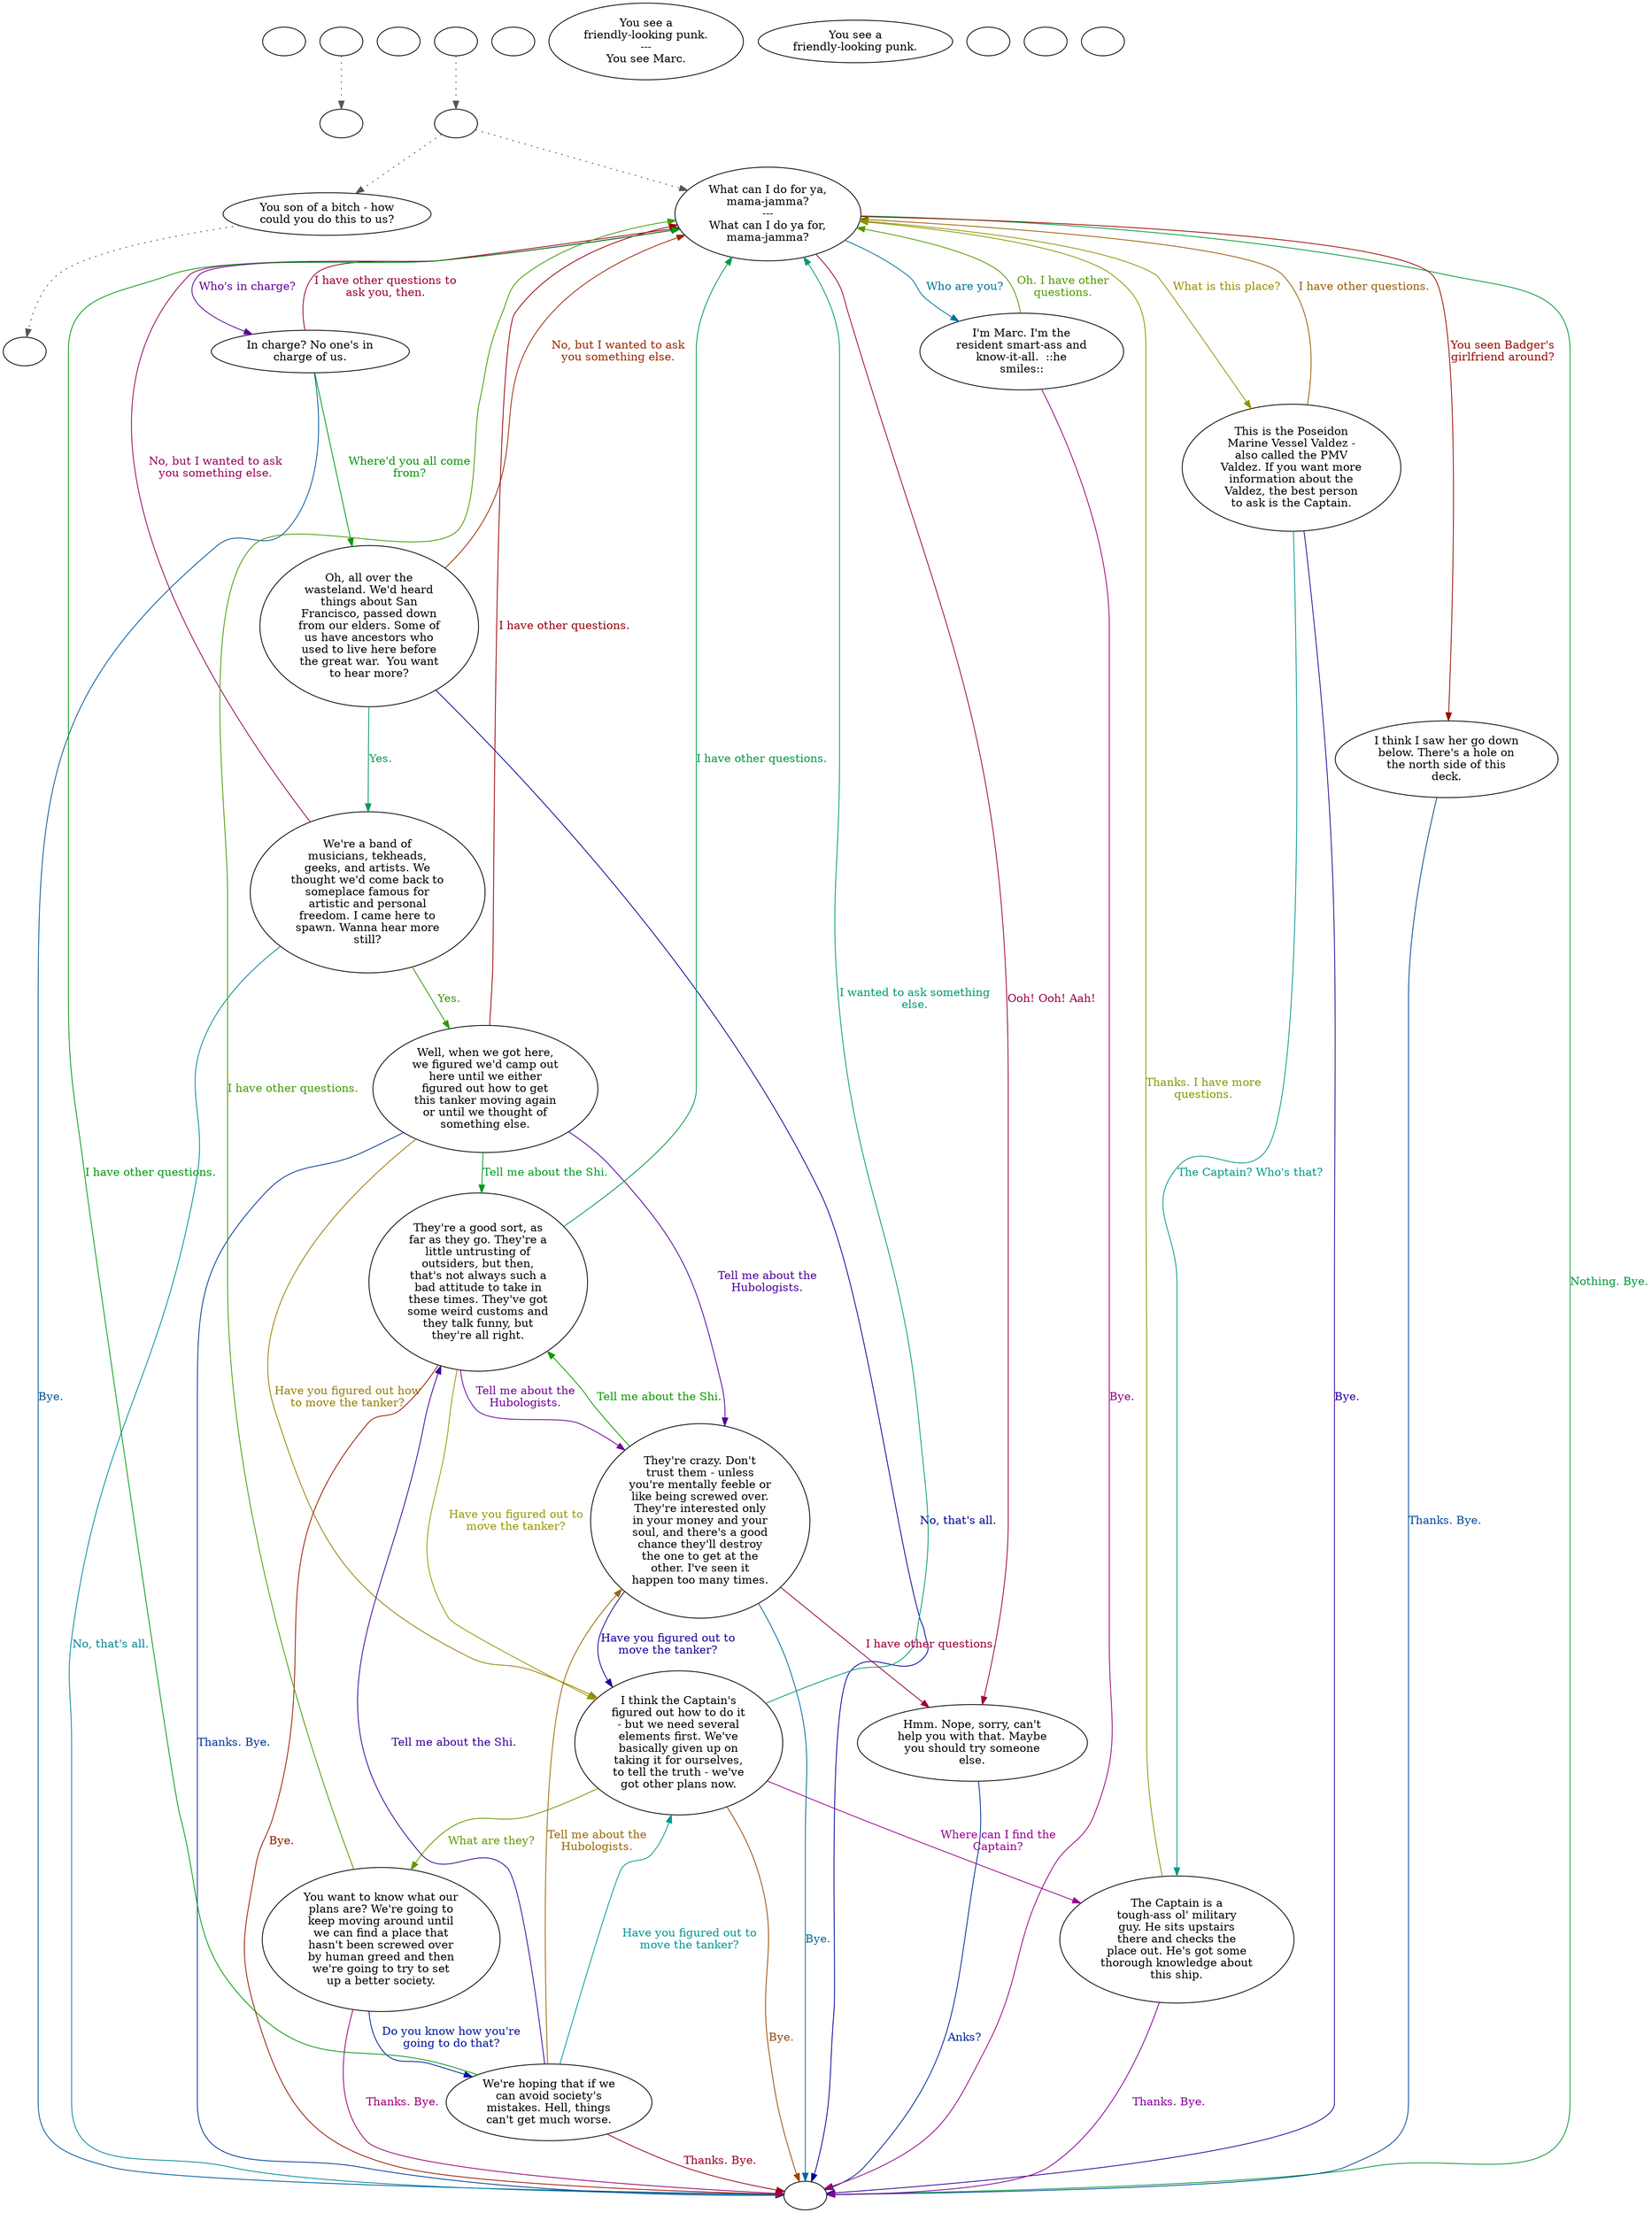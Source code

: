 digraph fcmarc {
  "checkPartyMembersNearDoor" [style=filled       fillcolor="#FFFFFF"       color="#000000"]
  "checkPartyMembersNearDoor" [label=""]
  "old_pickup_p_proc" [style=filled       fillcolor="#FFFFFF"       color="#000000"]
  "old_pickup_p_proc" [label=""]
  "pickup_p_proc" [style=filled       fillcolor="#FFFFFF"       color="#000000"]
  "pickup_p_proc" -> "old_pickup_p_proc" [style=dotted color="#555555"]
  "pickup_p_proc" [label=""]
  "start" [style=filled       fillcolor="#FFFFFF"       color="#000000"]
  "start" [label=""]
  "critter_p_proc" [style=filled       fillcolor="#FFFFFF"       color="#000000"]
  "critter_p_proc" -> "talk_p_proc" [style=dotted color="#555555"]
  "critter_p_proc" [label=""]
  "talk_p_proc" [style=filled       fillcolor="#FFFFFF"       color="#000000"]
  "talk_p_proc" -> "Node001" [style=dotted color="#555555"]
  "talk_p_proc" -> "Node002" [style=dotted color="#555555"]
  "talk_p_proc" [label=""]
  "destroy_p_proc" [style=filled       fillcolor="#FFFFFF"       color="#000000"]
  "destroy_p_proc" [label=""]
  "look_at_p_proc" [style=filled       fillcolor="#FFFFFF"       color="#000000"]
  "look_at_p_proc" [label="You see a\nfriendly-looking punk.\n---\nYou see Marc."]
  "description_p_proc" [style=filled       fillcolor="#FFFFFF"       color="#000000"]
  "description_p_proc" [label="You see a\nfriendly-looking punk."]
  "use_skill_on_p_proc" [style=filled       fillcolor="#FFFFFF"       color="#000000"]
  "use_skill_on_p_proc" [label=""]
  "damage_p_proc" [style=filled       fillcolor="#FFFFFF"       color="#000000"]
  "damage_p_proc" [label=""]
  "map_enter_p_proc" [style=filled       fillcolor="#FFFFFF"       color="#000000"]
  "map_enter_p_proc" [label=""]
  "Node998" [style=filled       fillcolor="#FFFFFF"       color="#000000"]
  "Node998" [label=""]
  "Node999" [style=filled       fillcolor="#FFFFFF"       color="#000000"]
  "Node999" [label=""]
  "Node001" [style=filled       fillcolor="#FFFFFF"       color="#000000"]
  "Node001" -> "Node998" [style=dotted color="#555555"]
  "Node001" [label="You son of a bitch - how\ncould you do this to us?"]
  "Node002" [style=filled       fillcolor="#FFFFFF"       color="#000000"]
  "Node002" [label="What can I do for ya,\nmama-jamma?\n---\nWhat can I do ya for,\nmama-jamma?"]
  "Node002" -> "Node003" [label="Ooh! Ooh! Aah!" color="#990049" fontcolor="#990049"]
  "Node002" -> "Node004" [label="Who are you?" color="#007599" fontcolor="#007599"]
  "Node002" -> "Node005" [label="What is this place?" color="#999000" fontcolor="#999000"]
  "Node002" -> "Node006" [label="Who's in charge?" color="#630099" fontcolor="#630099"]
  "Node002" -> "Node999" [label="Nothing. Bye." color="#009937" fontcolor="#009937"]
  "Node002" -> "Node016" [label="You seen Badger's\ngirlfriend around?" color="#990A00" fontcolor="#990A00"]
  "Node003" [style=filled       fillcolor="#FFFFFF"       color="#000000"]
  "Node003" [label="Hmm. Nope, sorry, can't\nhelp you with that. Maybe\nyou should try someone\nelse."]
  "Node003" -> "Node999" [label="Anks?" color="#002399" fontcolor="#002399"]
  "Node004" [style=filled       fillcolor="#FFFFFF"       color="#000000"]
  "Node004" [label="I'm Marc. I'm the\nresident smart-ass and\nknow-it-all.  ::he\nsmiles::"]
  "Node004" -> "Node002" [label="Oh. I have other\nquestions." color="#4F9900" fontcolor="#4F9900"]
  "Node004" -> "Node999" [label="Bye." color="#99007C" fontcolor="#99007C"]
  "Node005" [style=filled       fillcolor="#FFFFFF"       color="#000000"]
  "Node005" [label="This is the Poseidon\nMarine Vessel Valdez -\nalso called the PMV\nValdez. If you want more\ninformation about the\nValdez, the best person\nto ask is the Captain."]
  "Node005" -> "Node007" [label="The Captain? Who's that?" color="#00998A" fontcolor="#00998A"]
  "Node005" -> "Node002" [label="I have other questions." color="#995D00" fontcolor="#995D00"]
  "Node005" -> "Node999" [label="Bye." color="#300099" fontcolor="#300099"]
  "Node006" [style=filled       fillcolor="#FFFFFF"       color="#000000"]
  "Node006" [label="In charge? No one's in\ncharge of us."]
  "Node006" -> "Node008" [label="Where'd you all come\nfrom?" color="#009904" fontcolor="#009904"]
  "Node006" -> "Node002" [label="I have other questions to\nask you, then." color="#990029" fontcolor="#990029"]
  "Node006" -> "Node999" [label="Bye." color="#005699" fontcolor="#005699"]
  "Node007" [style=filled       fillcolor="#FFFFFF"       color="#000000"]
  "Node007" [label="The Captain is a\ntough-ass ol' military\nguy. He sits upstairs\nthere and checks the\nplace out. He's got some\nthorough knowledge about\nthis ship."]
  "Node007" -> "Node002" [label="Thanks. I have more\nquestions." color="#829900" fontcolor="#829900"]
  "Node007" -> "Node999" [label="Thanks. Bye." color="#830099" fontcolor="#830099"]
  "Node008" [style=filled       fillcolor="#FFFFFF"       color="#000000"]
  "Node008" [label="Oh, all over the\nwasteland. We'd heard\nthings about San\nFrancisco, passed down\nfrom our elders. Some of\nus have ancestors who\nused to live here before\nthe great war.  You want\nto hear more?"]
  "Node008" -> "Node009" [label="Yes." color="#009956" fontcolor="#009956"]
  "Node008" -> "Node002" [label="No, but I wanted to ask\nyou something else." color="#992A00" fontcolor="#992A00"]
  "Node008" -> "Node999" [label="No, that's all." color="#000399" fontcolor="#000399"]
  "Node009" [style=filled       fillcolor="#FFFFFF"       color="#000000"]
  "Node009" [label="We're a band of\nmusicians, tekheads,\ngeeks, and artists. We\nthought we'd come back to\nsomeplace famous for\nartistic and personal\nfreedom. I came here to\nspawn. Wanna hear more\nstill?"]
  "Node009" -> "Node010" [label="Yes." color="#309900" fontcolor="#309900"]
  "Node009" -> "Node002" [label="No, but I wanted to ask\nyou something else." color="#99005C" fontcolor="#99005C"]
  "Node009" -> "Node999" [label="No, that's all." color="#008999" fontcolor="#008999"]
  "Node010" [style=filled       fillcolor="#FFFFFF"       color="#000000"]
  "Node010" [label="Well, when we got here,\nwe figured we'd camp out\nhere until we either\nfigured out how to get\nthis tanker moving again\nor until we thought of\nsomething else."]
  "Node010" -> "Node011" [label="Have you figured out how\nto move the tanker?" color="#997D00" fontcolor="#997D00"]
  "Node010" -> "Node012" [label="Tell me about the\nHubologists." color="#500099" fontcolor="#500099"]
  "Node010" -> "Node013" [label="Tell me about the Shi." color="#009923" fontcolor="#009923"]
  "Node010" -> "Node002" [label="I have other questions." color="#990009" fontcolor="#990009"]
  "Node010" -> "Node999" [label="Thanks. Bye." color="#003699" fontcolor="#003699"]
  "Node011" [style=filled       fillcolor="#FFFFFF"       color="#000000"]
  "Node011" [label="I think the Captain's\nfigured out how to do it\n- but we need several\nelements first. We've\nbasically given up on\ntaking it for ourselves,\nto tell the truth - we've\ngot other plans now."]
  "Node011" -> "Node014" [label="What are they?" color="#639900" fontcolor="#639900"]
  "Node011" -> "Node007" [label="Where can I find the\nCaptain?" color="#99008F" fontcolor="#99008F"]
  "Node011" -> "Node002" [label="I wanted to ask something\nelse." color="#009976" fontcolor="#009976"]
  "Node011" -> "Node999" [label="Bye." color="#994900" fontcolor="#994900"]
  "Node012" [style=filled       fillcolor="#FFFFFF"       color="#000000"]
  "Node012" [label="They're crazy. Don't\ntrust them - unless\nyou're mentally feeble or\nlike being screwed over.\nThey're interested only\nin your money and your\nsoul, and there's a good\nchance they'll destroy\nthe one to get at the\nother. I've seen it\nhappen too many times."]
  "Node012" -> "Node011" [label="Have you figured out to\nmove the tanker?" color="#1D0099" fontcolor="#1D0099"]
  "Node012" -> "Node013" [label="Tell me about the Shi." color="#109900" fontcolor="#109900"]
  "Node012" -> "Node003" [label="I have other questions." color="#99003D" fontcolor="#99003D"]
  "Node012" -> "Node999" [label="Bye." color="#006999" fontcolor="#006999"]
  "Node013" [style=filled       fillcolor="#FFFFFF"       color="#000000"]
  "Node013" [label="They're a good sort, as\nfar as they go. They're a\nlittle untrusting of\noutsiders, but then,\nthat's not always such a\nbad attitude to take in\nthese times. They've got\nsome weird customs and\nthey talk funny, but\nthey're all right."]
  "Node013" -> "Node011" [label="Have you figured out to\nmove the tanker?" color="#969900" fontcolor="#969900"]
  "Node013" -> "Node012" [label="Tell me about the\nHubologists." color="#6F0099" fontcolor="#6F0099"]
  "Node013" -> "Node002" [label="I have other questions." color="#009943" fontcolor="#009943"]
  "Node013" -> "Node999" [label="Bye." color="#991600" fontcolor="#991600"]
  "Node014" [style=filled       fillcolor="#FFFFFF"       color="#000000"]
  "Node014" [label="You want to know what our\nplans are? We're going to\nkeep moving around until\nwe can find a place that\nhasn't been screwed over\nby human greed and then\nwe're going to try to set\nup a better society."]
  "Node014" -> "Node015" [label="Do you know how you're\ngoing to do that?" color="#001699" fontcolor="#001699"]
  "Node014" -> "Node002" [label="I have other questions." color="#439900" fontcolor="#439900"]
  "Node014" -> "Node999" [label="Thanks. Bye." color="#990070" fontcolor="#990070"]
  "Node015" [style=filled       fillcolor="#FFFFFF"       color="#000000"]
  "Node015" [label="We're hoping that if we\ncan avoid society's\nmistakes. Hell, things\ncan't get much worse."]
  "Node015" -> "Node011" [label="Have you figured out to\nmove the tanker?" color="#009996" fontcolor="#009996"]
  "Node015" -> "Node012" [label="Tell me about the\nHubologists." color="#996900" fontcolor="#996900"]
  "Node015" -> "Node013" [label="Tell me about the Shi." color="#3C0099" fontcolor="#3C0099"]
  "Node015" -> "Node002" [label="I have other questions." color="#009910" fontcolor="#009910"]
  "Node015" -> "Node999" [label="Thanks. Bye." color="#99001D" fontcolor="#99001D"]
  "Node016" [style=filled       fillcolor="#FFFFFF"       color="#000000"]
  "Node016" [label="I think I saw her go down\nbelow. There's a hole on\nthe north side of this\ndeck."]
  "Node016" -> "Node999" [label="Thanks. Bye." color="#004A99" fontcolor="#004A99"]
}